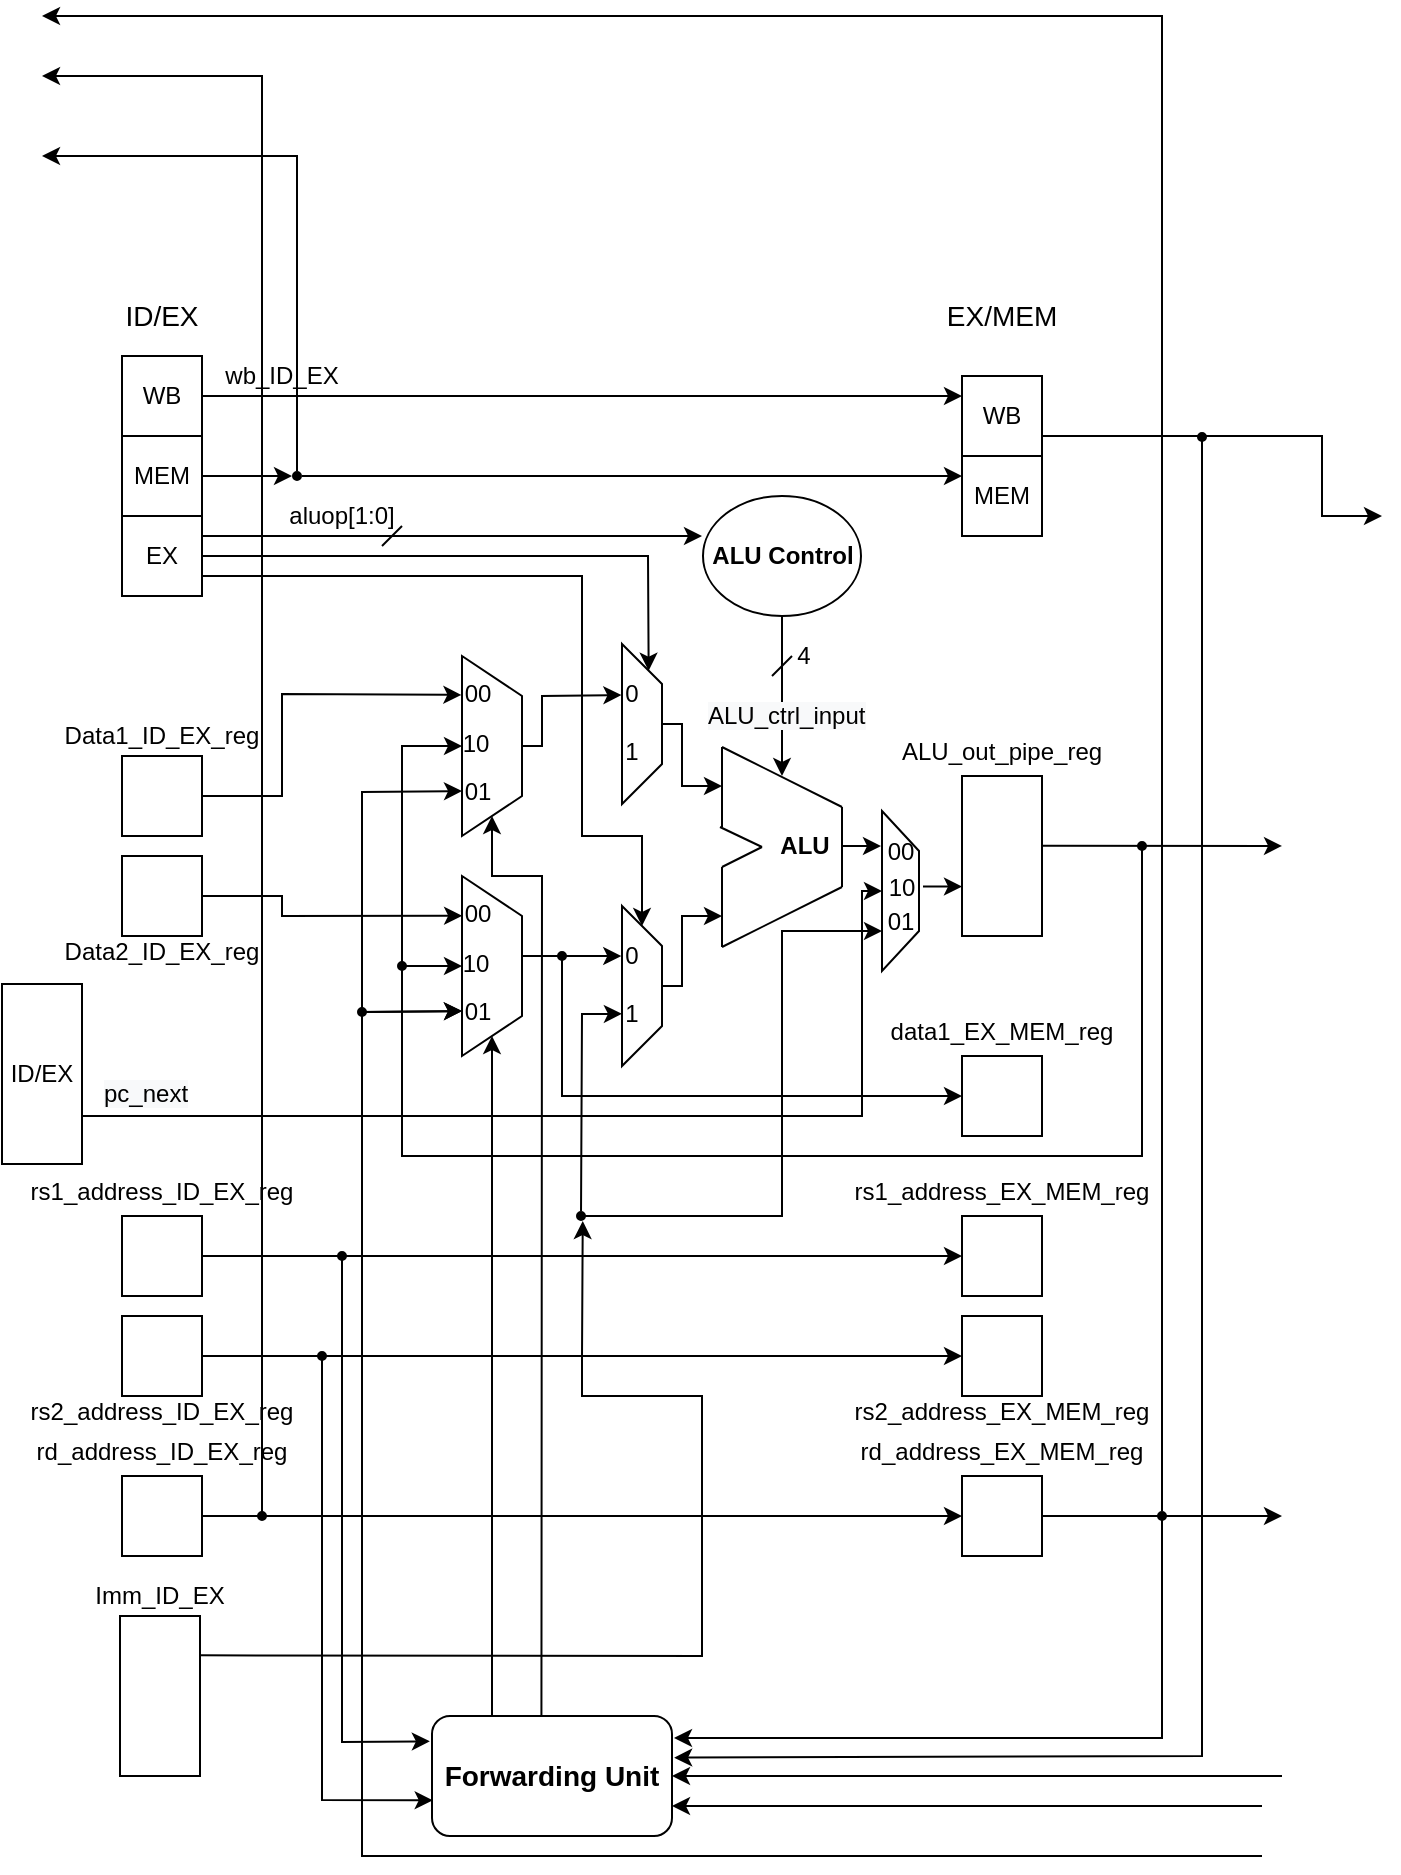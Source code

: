 <mxfile version="14.3.1" type="device"><diagram id="hle97oaCMLHNh0WZ-bmJ" name="Page-1"><mxGraphModel dx="868" dy="450" grid="1" gridSize="10" guides="1" tooltips="1" connect="1" arrows="1" fold="1" page="1" pageScale="1" pageWidth="827" pageHeight="1169" math="0" shadow="0"><root><mxCell id="0"/><mxCell id="1" parent="0"/><mxCell id="W2EI8qkV9uwipQr82Omg-27" value="" style="rounded=0;whiteSpace=wrap;html=1;" vertex="1" parent="1"><mxGeometry x="759" y="880" width="40" height="80" as="geometry"/></mxCell><mxCell id="W2EI8qkV9uwipQr82Omg-28" value="Imm_ID_EX&lt;br&gt;" style="text;html=1;strokeColor=none;fillColor=none;align=center;verticalAlign=middle;whiteSpace=wrap;rounded=0;" vertex="1" parent="1"><mxGeometry x="749" y="860" width="60" height="20" as="geometry"/></mxCell><mxCell id="W2EI8qkV9uwipQr82Omg-42" value="" style="rounded=0;whiteSpace=wrap;html=1;" vertex="1" parent="1"><mxGeometry x="760" y="450" width="40" height="40" as="geometry"/></mxCell><mxCell id="W2EI8qkV9uwipQr82Omg-43" value="" style="rounded=0;whiteSpace=wrap;html=1;" vertex="1" parent="1"><mxGeometry x="760" y="500" width="40" height="40" as="geometry"/></mxCell><mxCell id="W2EI8qkV9uwipQr82Omg-44" value="Data1_ID_EX_reg" style="text;html=1;strokeColor=none;fillColor=none;align=center;verticalAlign=middle;whiteSpace=wrap;rounded=0;" vertex="1" parent="1"><mxGeometry x="760" y="430" width="40" height="20" as="geometry"/></mxCell><mxCell id="W2EI8qkV9uwipQr82Omg-45" value="Data2_ID_EX_reg&lt;br&gt;" style="text;html=1;strokeColor=none;fillColor=none;align=center;verticalAlign=middle;whiteSpace=wrap;rounded=0;" vertex="1" parent="1"><mxGeometry x="760" y="537.5" width="40" height="20" as="geometry"/></mxCell><mxCell id="W2EI8qkV9uwipQr82Omg-52" style="edgeStyle=orthogonalEdgeStyle;rounded=0;orthogonalLoop=1;jettySize=auto;html=1;" edge="1" parent="1" source="W2EI8qkV9uwipQr82Omg-53"><mxGeometry relative="1" as="geometry"><mxPoint x="1090" y="460" as="targetPoint"/></mxGeometry></mxCell><mxCell id="W2EI8qkV9uwipQr82Omg-53" value="&lt;b&gt;ALU Control&lt;/b&gt;" style="ellipse;whiteSpace=wrap;html=1;" vertex="1" parent="1"><mxGeometry x="1050.5" y="320" width="79" height="60" as="geometry"/></mxCell><mxCell id="W2EI8qkV9uwipQr82Omg-54" value="" style="rounded=0;whiteSpace=wrap;html=1;" vertex="1" parent="1"><mxGeometry x="1180" y="460" width="40" height="80" as="geometry"/></mxCell><mxCell id="W2EI8qkV9uwipQr82Omg-55" value="ALU_out_pipe_reg&lt;br&gt;" style="text;html=1;strokeColor=none;fillColor=none;align=center;verticalAlign=middle;whiteSpace=wrap;rounded=0;" vertex="1" parent="1"><mxGeometry x="1180" y="437.5" width="40" height="20" as="geometry"/></mxCell><mxCell id="W2EI8qkV9uwipQr82Omg-57" value="&lt;font style=&quot;font-size: 14px&quot;&gt;ID/EX&lt;/font&gt;" style="text;html=1;strokeColor=none;fillColor=none;align=center;verticalAlign=middle;whiteSpace=wrap;rounded=0;dashed=1;" vertex="1" parent="1"><mxGeometry x="760" y="220" width="40" height="20" as="geometry"/></mxCell><mxCell id="W2EI8qkV9uwipQr82Omg-58" value="&lt;font style=&quot;font-size: 14px&quot;&gt;EX/MEM&lt;/font&gt;" style="text;html=1;strokeColor=none;fillColor=none;align=center;verticalAlign=middle;whiteSpace=wrap;rounded=0;dashed=1;" vertex="1" parent="1"><mxGeometry x="1180" y="220" width="40" height="20" as="geometry"/></mxCell><mxCell id="W2EI8qkV9uwipQr82Omg-59" value="" style="endArrow=classic;html=1;exitX=0.965;exitY=0.457;exitDx=0;exitDy=0;exitPerimeter=0;entryX=0;entryY=0.281;entryDx=0;entryDy=0;entryPerimeter=0;" edge="1" parent="1"><mxGeometry width="50" height="50" relative="1" as="geometry"><mxPoint x="1219.53" y="494.92" as="sourcePoint"/><mxPoint x="1340" y="494.96" as="targetPoint"/></mxGeometry></mxCell><mxCell id="W2EI8qkV9uwipQr82Omg-66" value="" style="endArrow=classic;html=1;entryX=0.313;entryY=1.018;entryDx=0;entryDy=0;entryPerimeter=0;" edge="1" parent="1" target="W2EI8qkV9uwipQr82Omg-104"><mxGeometry width="50" height="50" relative="1" as="geometry"><mxPoint x="960" y="550" as="sourcePoint"/><mxPoint x="990" y="550" as="targetPoint"/></mxGeometry></mxCell><mxCell id="W2EI8qkV9uwipQr82Omg-67" value="" style="group" vertex="1" connectable="0" parent="1"><mxGeometry x="1059" y="445.5" width="62" height="100" as="geometry"/></mxCell><mxCell id="W2EI8qkV9uwipQr82Omg-68" value="" style="group" vertex="1" connectable="0" parent="W2EI8qkV9uwipQr82Omg-67"><mxGeometry width="61" height="100" as="geometry"/></mxCell><mxCell id="W2EI8qkV9uwipQr82Omg-69" value="" style="endArrow=none;html=1;" edge="1" parent="W2EI8qkV9uwipQr82Omg-68"><mxGeometry width="50" height="50" relative="1" as="geometry"><mxPoint x="1" y="100" as="sourcePoint"/><mxPoint x="61" y="70" as="targetPoint"/></mxGeometry></mxCell><mxCell id="W2EI8qkV9uwipQr82Omg-70" value="" style="endArrow=none;html=1;" edge="1" parent="W2EI8qkV9uwipQr82Omg-68"><mxGeometry width="50" height="50" relative="1" as="geometry"><mxPoint x="61" y="70" as="sourcePoint"/><mxPoint x="61" y="30" as="targetPoint"/></mxGeometry></mxCell><mxCell id="W2EI8qkV9uwipQr82Omg-71" value="" style="endArrow=none;html=1;" edge="1" parent="W2EI8qkV9uwipQr82Omg-68"><mxGeometry width="50" height="50" relative="1" as="geometry"><mxPoint x="1" as="sourcePoint"/><mxPoint x="61" y="30" as="targetPoint"/></mxGeometry></mxCell><mxCell id="W2EI8qkV9uwipQr82Omg-72" value="" style="endArrow=none;html=1;" edge="1" parent="W2EI8qkV9uwipQr82Omg-68"><mxGeometry width="50" height="50" relative="1" as="geometry"><mxPoint y="40" as="sourcePoint"/><mxPoint x="21" y="50" as="targetPoint"/></mxGeometry></mxCell><mxCell id="W2EI8qkV9uwipQr82Omg-73" value="" style="endArrow=none;html=1;" edge="1" parent="W2EI8qkV9uwipQr82Omg-68"><mxGeometry width="50" height="50" relative="1" as="geometry"><mxPoint x="1" y="60" as="sourcePoint"/><mxPoint x="21" y="50" as="targetPoint"/></mxGeometry></mxCell><mxCell id="W2EI8qkV9uwipQr82Omg-74" value="" style="endArrow=none;html=1;" edge="1" parent="W2EI8qkV9uwipQr82Omg-68"><mxGeometry width="50" height="50" relative="1" as="geometry"><mxPoint x="1" y="40" as="sourcePoint"/><mxPoint x="1" as="targetPoint"/></mxGeometry></mxCell><mxCell id="W2EI8qkV9uwipQr82Omg-75" value="" style="endArrow=none;html=1;" edge="1" parent="W2EI8qkV9uwipQr82Omg-68"><mxGeometry width="50" height="50" relative="1" as="geometry"><mxPoint x="1" y="100" as="sourcePoint"/><mxPoint x="1" y="60" as="targetPoint"/></mxGeometry></mxCell><mxCell id="W2EI8qkV9uwipQr82Omg-76" value="&lt;b&gt;ALU&lt;/b&gt;" style="text;html=1;align=center;verticalAlign=middle;resizable=0;points=[];autosize=1;" vertex="1" parent="W2EI8qkV9uwipQr82Omg-67"><mxGeometry x="22" y="39" width="40" height="20" as="geometry"/></mxCell><mxCell id="W2EI8qkV9uwipQr82Omg-189" value="" style="endArrow=classic;html=1;" edge="1" parent="W2EI8qkV9uwipQr82Omg-67"><mxGeometry width="50" height="50" relative="1" as="geometry"><mxPoint x="61" y="49.5" as="sourcePoint"/><mxPoint x="80.5" y="49.5" as="targetPoint"/></mxGeometry></mxCell><mxCell id="W2EI8qkV9uwipQr82Omg-77" value="WB" style="rounded=0;whiteSpace=wrap;html=1;" vertex="1" parent="1"><mxGeometry x="760" y="250" width="40" height="40" as="geometry"/></mxCell><mxCell id="W2EI8qkV9uwipQr82Omg-78" value="WB" style="rounded=0;whiteSpace=wrap;html=1;" vertex="1" parent="1"><mxGeometry x="1180" y="260" width="40" height="40" as="geometry"/></mxCell><mxCell id="W2EI8qkV9uwipQr82Omg-79" value="MEM" style="rounded=0;whiteSpace=wrap;html=1;" vertex="1" parent="1"><mxGeometry x="1180" y="300" width="40" height="40" as="geometry"/></mxCell><mxCell id="W2EI8qkV9uwipQr82Omg-206" style="edgeStyle=orthogonalEdgeStyle;rounded=0;orthogonalLoop=1;jettySize=auto;html=1;exitX=1;exitY=0.5;exitDx=0;exitDy=0;" edge="1" parent="1" source="W2EI8qkV9uwipQr82Omg-208" target="W2EI8qkV9uwipQr82Omg-79"><mxGeometry relative="1" as="geometry"><Array as="points"><mxPoint x="1040" y="310"/><mxPoint x="1040" y="310"/></Array></mxGeometry></mxCell><mxCell id="W2EI8qkV9uwipQr82Omg-80" value="MEM" style="rounded=0;whiteSpace=wrap;html=1;" vertex="1" parent="1"><mxGeometry x="760" y="290" width="40" height="40" as="geometry"/></mxCell><mxCell id="W2EI8qkV9uwipQr82Omg-81" value="EX" style="rounded=0;whiteSpace=wrap;html=1;" vertex="1" parent="1"><mxGeometry x="760" y="330" width="40" height="40" as="geometry"/></mxCell><mxCell id="W2EI8qkV9uwipQr82Omg-82" value="wb_ID_EX" style="text;html=1;strokeColor=none;fillColor=none;align=center;verticalAlign=middle;whiteSpace=wrap;rounded=0;" vertex="1" parent="1"><mxGeometry x="820" y="250" width="40" height="20" as="geometry"/></mxCell><mxCell id="W2EI8qkV9uwipQr82Omg-83" value="" style="endArrow=classic;html=1;exitX=1;exitY=0.5;exitDx=0;exitDy=0;entryX=0;entryY=0.25;entryDx=0;entryDy=0;" edge="1" parent="1" source="W2EI8qkV9uwipQr82Omg-77" target="W2EI8qkV9uwipQr82Omg-78"><mxGeometry width="50" height="50" relative="1" as="geometry"><mxPoint x="950" y="340" as="sourcePoint"/><mxPoint x="1000" y="270.0" as="targetPoint"/><Array as="points"><mxPoint x="940" y="270"/></Array></mxGeometry></mxCell><mxCell id="W2EI8qkV9uwipQr82Omg-86" value="" style="rounded=0;whiteSpace=wrap;html=1;" vertex="1" parent="1"><mxGeometry x="760" y="500" width="40" height="40" as="geometry"/></mxCell><mxCell id="W2EI8qkV9uwipQr82Omg-87" value="" style="rounded=0;whiteSpace=wrap;html=1;" vertex="1" parent="1"><mxGeometry x="760" y="680" width="40" height="40" as="geometry"/></mxCell><mxCell id="W2EI8qkV9uwipQr82Omg-88" value="" style="rounded=0;whiteSpace=wrap;html=1;" vertex="1" parent="1"><mxGeometry x="760" y="730" width="40" height="40" as="geometry"/></mxCell><mxCell id="W2EI8qkV9uwipQr82Omg-89" value="" style="endArrow=classic;html=1;exitX=1;exitY=0.5;exitDx=0;exitDy=0;" edge="1" parent="1" source="W2EI8qkV9uwipQr82Omg-87"><mxGeometry width="50" height="50" relative="1" as="geometry"><mxPoint x="970" y="750" as="sourcePoint"/><mxPoint x="1180" y="700" as="targetPoint"/></mxGeometry></mxCell><mxCell id="W2EI8qkV9uwipQr82Omg-90" value="" style="endArrow=classic;html=1;exitX=1;exitY=0.5;exitDx=0;exitDy=0;" edge="1" parent="1" source="W2EI8qkV9uwipQr82Omg-88"><mxGeometry width="50" height="50" relative="1" as="geometry"><mxPoint x="890" y="790" as="sourcePoint"/><mxPoint x="1180" y="750" as="targetPoint"/></mxGeometry></mxCell><mxCell id="W2EI8qkV9uwipQr82Omg-91" value="rs1_address_ID_EX_reg" style="text;html=1;strokeColor=none;fillColor=none;align=center;verticalAlign=middle;whiteSpace=wrap;rounded=0;" vertex="1" parent="1"><mxGeometry x="760" y="657.5" width="40" height="20" as="geometry"/></mxCell><mxCell id="W2EI8qkV9uwipQr82Omg-92" value="rs2_address_ID_EX_reg" style="text;html=1;strokeColor=none;fillColor=none;align=center;verticalAlign=middle;whiteSpace=wrap;rounded=0;" vertex="1" parent="1"><mxGeometry x="760" y="767.5" width="40" height="20" as="geometry"/></mxCell><mxCell id="W2EI8qkV9uwipQr82Omg-93" value="" style="endArrow=classic;html=1;exitX=1;exitY=0.5;exitDx=0;exitDy=0;" edge="1" parent="1"><mxGeometry width="50" height="50" relative="1" as="geometry"><mxPoint x="800.0" y="340.0" as="sourcePoint"/><mxPoint x="1050" y="340.0" as="targetPoint"/><Array as="points"><mxPoint x="940" y="340"/></Array></mxGeometry></mxCell><mxCell id="W2EI8qkV9uwipQr82Omg-94" value="aluop[1:0]" style="text;html=1;strokeColor=none;fillColor=none;align=center;verticalAlign=middle;whiteSpace=wrap;rounded=0;" vertex="1" parent="1"><mxGeometry x="850" y="320" width="40" height="20" as="geometry"/></mxCell><mxCell id="W2EI8qkV9uwipQr82Omg-95" value="" style="endArrow=none;html=1;exitX=1;exitY=1;exitDx=0;exitDy=0;" edge="1" parent="1"><mxGeometry width="50" height="50" relative="1" as="geometry"><mxPoint x="890" y="345.0" as="sourcePoint"/><mxPoint x="900" y="335.0" as="targetPoint"/></mxGeometry></mxCell><mxCell id="W2EI8qkV9uwipQr82Omg-101" value="" style="endArrow=classic;html=1;rounded=0;" edge="1" parent="1"><mxGeometry width="50" height="50" relative="1" as="geometry"><mxPoint x="980" y="550" as="sourcePoint"/><mxPoint x="1180" y="620" as="targetPoint"/><Array as="points"><mxPoint x="980" y="620"/></Array></mxGeometry></mxCell><mxCell id="W2EI8qkV9uwipQr82Omg-102" value="" style="verticalLabelPosition=bottom;shadow=0;dashed=0;align=center;html=1;verticalAlign=top;shape=mxgraph.electrical.logic_gates.inverting_contact;fillColor=#000000;" vertex="1" parent="1"><mxGeometry x="977.5" y="547.5" width="5" height="5" as="geometry"/></mxCell><mxCell id="W2EI8qkV9uwipQr82Omg-104" value="" style="shape=trapezoid;perimeter=trapezoidPerimeter;whiteSpace=wrap;html=1;fixedSize=1;fillColor=#FFFFFF;direction=south;" vertex="1" parent="1"><mxGeometry x="1010" y="525" width="20" height="80" as="geometry"/></mxCell><mxCell id="W2EI8qkV9uwipQr82Omg-105" value="" style="endArrow=classic;html=1;exitX=0.5;exitY=0;exitDx=0;exitDy=0;rounded=0;" edge="1" parent="1" source="W2EI8qkV9uwipQr82Omg-104"><mxGeometry width="50" height="50" relative="1" as="geometry"><mxPoint x="1000" y="615" as="sourcePoint"/><mxPoint x="1060" y="530" as="targetPoint"/><Array as="points"><mxPoint x="1040" y="565"/><mxPoint x="1040" y="530"/></Array></mxGeometry></mxCell><mxCell id="W2EI8qkV9uwipQr82Omg-106" value="0" style="text;html=1;strokeColor=none;fillColor=none;align=center;verticalAlign=middle;whiteSpace=wrap;rounded=0;" vertex="1" parent="1"><mxGeometry x="995" y="540" width="40" height="20" as="geometry"/></mxCell><mxCell id="W2EI8qkV9uwipQr82Omg-107" value="1" style="text;html=1;strokeColor=none;fillColor=none;align=center;verticalAlign=middle;whiteSpace=wrap;rounded=0;" vertex="1" parent="1"><mxGeometry x="995" y="569" width="40" height="20" as="geometry"/></mxCell><mxCell id="W2EI8qkV9uwipQr82Omg-108" value="" style="endArrow=none;html=1;" edge="1" parent="1"><mxGeometry width="50" height="50" relative="1" as="geometry"><mxPoint x="1085" y="410" as="sourcePoint"/><mxPoint x="1095" y="400" as="targetPoint"/></mxGeometry></mxCell><mxCell id="W2EI8qkV9uwipQr82Omg-109" value="4" style="text;html=1;strokeColor=none;fillColor=none;align=center;verticalAlign=middle;whiteSpace=wrap;rounded=0;" vertex="1" parent="1"><mxGeometry x="1081" y="390" width="40" height="20" as="geometry"/></mxCell><mxCell id="W2EI8qkV9uwipQr82Omg-110" value="" style="shape=trapezoid;perimeter=trapezoidPerimeter;whiteSpace=wrap;html=1;fixedSize=1;fillColor=#FFFFFF;direction=south;" vertex="1" parent="1"><mxGeometry x="1010" y="394" width="20" height="80" as="geometry"/></mxCell><mxCell id="W2EI8qkV9uwipQr82Omg-111" value="" style="endArrow=classic;html=1;exitX=0.5;exitY=0;exitDx=0;exitDy=0;rounded=0;" edge="1" parent="1" source="W2EI8qkV9uwipQr82Omg-110"><mxGeometry width="50" height="50" relative="1" as="geometry"><mxPoint x="1000" y="515" as="sourcePoint"/><mxPoint x="1060" y="465" as="targetPoint"/><Array as="points"><mxPoint x="1040" y="434"/><mxPoint x="1040" y="465"/></Array></mxGeometry></mxCell><mxCell id="W2EI8qkV9uwipQr82Omg-112" value="0" style="text;html=1;strokeColor=none;fillColor=none;align=center;verticalAlign=middle;whiteSpace=wrap;rounded=0;" vertex="1" parent="1"><mxGeometry x="995" y="409" width="40" height="20" as="geometry"/></mxCell><mxCell id="W2EI8qkV9uwipQr82Omg-113" value="1" style="text;html=1;strokeColor=none;fillColor=none;align=center;verticalAlign=middle;whiteSpace=wrap;rounded=0;" vertex="1" parent="1"><mxGeometry x="995" y="438" width="40" height="20" as="geometry"/></mxCell><mxCell id="W2EI8qkV9uwipQr82Omg-114" value="" style="endArrow=classic;html=1;entryX=1;entryY=0.5;entryDx=0;entryDy=0;exitX=0.25;exitY=0;exitDx=0;exitDy=0;" edge="1" parent="1" source="W2EI8qkV9uwipQr82Omg-115" target="W2EI8qkV9uwipQr82Omg-117"><mxGeometry width="50" height="50" relative="1" as="geometry"><mxPoint x="945" y="850" as="sourcePoint"/><mxPoint x="944.66" y="593.97" as="targetPoint"/></mxGeometry></mxCell><mxCell id="W2EI8qkV9uwipQr82Omg-115" value="&lt;b&gt;&lt;font style=&quot;font-size: 14px&quot;&gt;Forwarding Unit&lt;/font&gt;&lt;/b&gt;" style="rounded=1;whiteSpace=wrap;html=1;" vertex="1" parent="1"><mxGeometry x="915" y="930" width="120" height="60" as="geometry"/></mxCell><mxCell id="W2EI8qkV9uwipQr82Omg-116" value="" style="endArrow=classic;html=1;entryX=1;entryY=0.5;entryDx=0;entryDy=0;rounded=0;exitX=0.456;exitY=-0.003;exitDx=0;exitDy=0;exitPerimeter=0;" edge="1" parent="1" source="W2EI8qkV9uwipQr82Omg-115" target="W2EI8qkV9uwipQr82Omg-123"><mxGeometry width="50" height="50" relative="1" as="geometry"><mxPoint x="970" y="780" as="sourcePoint"/><mxPoint x="1070" y="750" as="targetPoint"/><Array as="points"><mxPoint x="970" y="510"/><mxPoint x="945" y="510"/></Array></mxGeometry></mxCell><mxCell id="W2EI8qkV9uwipQr82Omg-117" value="" style="shape=trapezoid;perimeter=trapezoidPerimeter;whiteSpace=wrap;html=1;fixedSize=1;fillColor=#FFFFFF;direction=south;" vertex="1" parent="1"><mxGeometry x="930" y="510" width="30" height="90" as="geometry"/></mxCell><mxCell id="W2EI8qkV9uwipQr82Omg-118" value="00" style="text;html=1;strokeColor=none;fillColor=none;align=center;verticalAlign=middle;whiteSpace=wrap;rounded=0;" vertex="1" parent="1"><mxGeometry x="918" y="519" width="40" height="20" as="geometry"/></mxCell><mxCell id="W2EI8qkV9uwipQr82Omg-119" value="01" style="text;html=1;strokeColor=none;fillColor=none;align=center;verticalAlign=middle;whiteSpace=wrap;rounded=0;" vertex="1" parent="1"><mxGeometry x="918" y="568" width="40" height="20" as="geometry"/></mxCell><mxCell id="W2EI8qkV9uwipQr82Omg-120" value="10&lt;br&gt;" style="text;html=1;strokeColor=none;fillColor=none;align=center;verticalAlign=middle;whiteSpace=wrap;rounded=0;" vertex="1" parent="1"><mxGeometry x="917" y="544" width="40" height="20" as="geometry"/></mxCell><mxCell id="W2EI8qkV9uwipQr82Omg-121" value="" style="endArrow=classic;html=1;exitX=1;exitY=0.5;exitDx=0;exitDy=0;entryX=0.216;entryY=1.01;entryDx=0;entryDy=0;entryPerimeter=0;rounded=0;" edge="1" parent="1" source="W2EI8qkV9uwipQr82Omg-42" target="W2EI8qkV9uwipQr82Omg-123"><mxGeometry width="50" height="50" relative="1" as="geometry"><mxPoint x="860" y="480" as="sourcePoint"/><mxPoint x="910" y="460" as="targetPoint"/><Array as="points"><mxPoint x="840" y="470"/><mxPoint x="840" y="419"/></Array></mxGeometry></mxCell><mxCell id="W2EI8qkV9uwipQr82Omg-122" value="" style="group" vertex="1" connectable="0" parent="1"><mxGeometry x="917" y="400" width="43" height="90" as="geometry"/></mxCell><mxCell id="W2EI8qkV9uwipQr82Omg-123" value="" style="shape=trapezoid;perimeter=trapezoidPerimeter;whiteSpace=wrap;html=1;fixedSize=1;fillColor=#FFFFFF;direction=south;" vertex="1" parent="W2EI8qkV9uwipQr82Omg-122"><mxGeometry x="13" width="30" height="90" as="geometry"/></mxCell><mxCell id="W2EI8qkV9uwipQr82Omg-124" value="00" style="text;html=1;strokeColor=none;fillColor=none;align=center;verticalAlign=middle;whiteSpace=wrap;rounded=0;" vertex="1" parent="W2EI8qkV9uwipQr82Omg-122"><mxGeometry x="1" y="9" width="40" height="20" as="geometry"/></mxCell><mxCell id="W2EI8qkV9uwipQr82Omg-125" value="01" style="text;html=1;strokeColor=none;fillColor=none;align=center;verticalAlign=middle;whiteSpace=wrap;rounded=0;" vertex="1" parent="W2EI8qkV9uwipQr82Omg-122"><mxGeometry x="1" y="58" width="40" height="20" as="geometry"/></mxCell><mxCell id="W2EI8qkV9uwipQr82Omg-126" value="10&lt;br&gt;" style="text;html=1;strokeColor=none;fillColor=none;align=center;verticalAlign=middle;whiteSpace=wrap;rounded=0;" vertex="1" parent="W2EI8qkV9uwipQr82Omg-122"><mxGeometry y="34" width="40" height="20" as="geometry"/></mxCell><mxCell id="W2EI8qkV9uwipQr82Omg-127" value="" style="endArrow=classic;html=1;exitX=0.5;exitY=0;exitDx=0;exitDy=0;entryX=0.319;entryY=1.015;entryDx=0;entryDy=0;entryPerimeter=0;rounded=0;" edge="1" parent="1" source="W2EI8qkV9uwipQr82Omg-123" target="W2EI8qkV9uwipQr82Omg-110"><mxGeometry width="50" height="50" relative="1" as="geometry"><mxPoint x="980" y="460" as="sourcePoint"/><mxPoint x="1030" y="410" as="targetPoint"/><Array as="points"><mxPoint x="970" y="445"/><mxPoint x="970" y="420"/></Array></mxGeometry></mxCell><mxCell id="W2EI8qkV9uwipQr82Omg-128" value="" style="endArrow=classic;html=1;entryX=0.221;entryY=0.998;entryDx=0;entryDy=0;entryPerimeter=0;exitX=1;exitY=0.5;exitDx=0;exitDy=0;rounded=0;" edge="1" parent="1" source="W2EI8qkV9uwipQr82Omg-86" target="W2EI8qkV9uwipQr82Omg-117"><mxGeometry width="50" height="50" relative="1" as="geometry"><mxPoint x="830" y="600" as="sourcePoint"/><mxPoint x="880" y="550" as="targetPoint"/><Array as="points"><mxPoint x="820" y="520"/><mxPoint x="840" y="520"/><mxPoint x="840" y="530"/></Array></mxGeometry></mxCell><mxCell id="W2EI8qkV9uwipQr82Omg-129" value="" style="endArrow=classic;html=1;entryX=0.5;entryY=1;entryDx=0;entryDy=0;rounded=0;" edge="1" parent="1" target="W2EI8qkV9uwipQr82Omg-123"><mxGeometry width="50" height="50" relative="1" as="geometry"><mxPoint x="1270" y="495" as="sourcePoint"/><mxPoint x="900" y="440" as="targetPoint"/><Array as="points"><mxPoint x="1270" y="650"/><mxPoint x="900" y="650"/><mxPoint x="900" y="445"/></Array></mxGeometry></mxCell><mxCell id="W2EI8qkV9uwipQr82Omg-130" value="" style="endArrow=classic;html=1;entryX=0.5;entryY=1;entryDx=0;entryDy=0;" edge="1" parent="1" target="W2EI8qkV9uwipQr82Omg-117"><mxGeometry width="50" height="50" relative="1" as="geometry"><mxPoint x="900" y="555" as="sourcePoint"/><mxPoint x="910" y="550" as="targetPoint"/></mxGeometry></mxCell><mxCell id="W2EI8qkV9uwipQr82Omg-131" value="" style="endArrow=classic;html=1;exitX=1;exitY=0.5;exitDx=0;exitDy=0;entryX=0;entryY=0.25;entryDx=0;entryDy=0;rounded=0;" edge="1" parent="1" source="W2EI8qkV9uwipQr82Omg-81" target="W2EI8qkV9uwipQr82Omg-110"><mxGeometry width="50" height="50" relative="1" as="geometry"><mxPoint x="920" y="390" as="sourcePoint"/><mxPoint x="1020" y="350" as="targetPoint"/><Array as="points"><mxPoint x="1023" y="350"/></Array></mxGeometry></mxCell><mxCell id="W2EI8qkV9uwipQr82Omg-132" value="" style="endArrow=classic;html=1;exitX=1;exitY=0.75;exitDx=0;exitDy=0;entryX=0;entryY=0.5;entryDx=0;entryDy=0;rounded=0;" edge="1" parent="1" source="W2EI8qkV9uwipQr82Omg-81" target="W2EI8qkV9uwipQr82Omg-104"><mxGeometry width="50" height="50" relative="1" as="geometry"><mxPoint x="770" y="430" as="sourcePoint"/><mxPoint x="1020" y="510" as="targetPoint"/><Array as="points"><mxPoint x="990" y="360"/><mxPoint x="990" y="490"/><mxPoint x="1020" y="490"/></Array></mxGeometry></mxCell><mxCell id="W2EI8qkV9uwipQr82Omg-133" value="" style="verticalLabelPosition=bottom;shadow=0;dashed=0;align=center;html=1;verticalAlign=top;shape=mxgraph.electrical.logic_gates.inverting_contact;fillColor=#000000;" vertex="1" parent="1"><mxGeometry x="897.5" y="552.5" width="5" height="5" as="geometry"/></mxCell><mxCell id="W2EI8qkV9uwipQr82Omg-134" value="" style="endArrow=classic;html=1;entryX=0.75;entryY=1;entryDx=0;entryDy=0;" edge="1" parent="1" target="W2EI8qkV9uwipQr82Omg-117"><mxGeometry width="50" height="50" relative="1" as="geometry"><mxPoint x="880" y="578" as="sourcePoint"/><mxPoint x="880" y="610" as="targetPoint"/></mxGeometry></mxCell><mxCell id="W2EI8qkV9uwipQr82Omg-135" value="" style="verticalLabelPosition=bottom;shadow=0;dashed=0;align=center;html=1;verticalAlign=top;shape=mxgraph.electrical.logic_gates.inverting_contact;fillColor=#000000;" vertex="1" parent="1"><mxGeometry x="877.5" y="575.5" width="5" height="5" as="geometry"/></mxCell><mxCell id="W2EI8qkV9uwipQr82Omg-136" value="" style="endArrow=classic;html=1;rounded=0;entryX=0.674;entryY=1.003;entryDx=0;entryDy=0;entryPerimeter=0;" edge="1" parent="1" target="W2EI8qkV9uwipQr82Omg-104" source="W2EI8qkV9uwipQr82Omg-199"><mxGeometry width="50" height="50" relative="1" as="geometry"><mxPoint x="799" y="899.66" as="sourcePoint"/><mxPoint x="1079" y="899.66" as="targetPoint"/><Array as="points"><mxPoint x="990" y="579"/></Array></mxGeometry></mxCell><mxCell id="W2EI8qkV9uwipQr82Omg-137" value="" style="endArrow=classic;html=1;entryX=-0.009;entryY=0.211;entryDx=0;entryDy=0;entryPerimeter=0;rounded=0;" edge="1" parent="1" target="W2EI8qkV9uwipQr82Omg-115"><mxGeometry width="50" height="50" relative="1" as="geometry"><mxPoint x="870" y="700" as="sourcePoint"/><mxPoint x="870" y="800" as="targetPoint"/><Array as="points"><mxPoint x="870" y="800"/><mxPoint x="870" y="943"/></Array></mxGeometry></mxCell><mxCell id="W2EI8qkV9uwipQr82Omg-138" value="" style="endArrow=classic;html=1;entryX=0.003;entryY=0.703;entryDx=0;entryDy=0;entryPerimeter=0;rounded=0;" edge="1" parent="1" target="W2EI8qkV9uwipQr82Omg-115"><mxGeometry width="50" height="50" relative="1" as="geometry"><mxPoint x="860" y="750" as="sourcePoint"/><mxPoint x="870" y="820" as="targetPoint"/><Array as="points"><mxPoint x="860" y="830"/><mxPoint x="860" y="972"/></Array></mxGeometry></mxCell><mxCell id="W2EI8qkV9uwipQr82Omg-139" value="" style="rounded=0;whiteSpace=wrap;html=1;" vertex="1" parent="1"><mxGeometry x="1180" y="680" width="40" height="40" as="geometry"/></mxCell><mxCell id="W2EI8qkV9uwipQr82Omg-140" value="" style="rounded=0;whiteSpace=wrap;html=1;" vertex="1" parent="1"><mxGeometry x="1180" y="730" width="40" height="40" as="geometry"/></mxCell><mxCell id="W2EI8qkV9uwipQr82Omg-141" value="rs1_address_EX_MEM_reg" style="text;html=1;strokeColor=none;fillColor=none;align=center;verticalAlign=middle;whiteSpace=wrap;rounded=0;" vertex="1" parent="1"><mxGeometry x="1180" y="657.5" width="40" height="20" as="geometry"/></mxCell><mxCell id="W2EI8qkV9uwipQr82Omg-142" value="rs2_address_EX_MEM_reg" style="text;html=1;strokeColor=none;fillColor=none;align=center;verticalAlign=middle;whiteSpace=wrap;rounded=0;" vertex="1" parent="1"><mxGeometry x="1180" y="767.5" width="40" height="20" as="geometry"/></mxCell><mxCell id="W2EI8qkV9uwipQr82Omg-143" value="" style="rounded=0;whiteSpace=wrap;html=1;" vertex="1" parent="1"><mxGeometry x="760" y="810" width="40" height="40" as="geometry"/></mxCell><mxCell id="W2EI8qkV9uwipQr82Omg-146" value="rd_address_ID_EX_reg" style="text;html=1;strokeColor=none;fillColor=none;align=center;verticalAlign=middle;whiteSpace=wrap;rounded=0;" vertex="1" parent="1"><mxGeometry x="760" y="787.5" width="40" height="20" as="geometry"/></mxCell><mxCell id="W2EI8qkV9uwipQr82Omg-147" value="" style="endArrow=classic;html=1;exitX=1;exitY=0.5;exitDx=0;exitDy=0;" edge="1" parent="1" source="W2EI8qkV9uwipQr82Omg-143"><mxGeometry width="50" height="50" relative="1" as="geometry"><mxPoint x="1180" y="900" as="sourcePoint"/><mxPoint x="1180" y="830" as="targetPoint"/></mxGeometry></mxCell><mxCell id="W2EI8qkV9uwipQr82Omg-148" value="" style="rounded=0;whiteSpace=wrap;html=1;" vertex="1" parent="1"><mxGeometry x="1180" y="810" width="40" height="40" as="geometry"/></mxCell><mxCell id="W2EI8qkV9uwipQr82Omg-149" value="rd_address_EX_MEM_reg" style="text;html=1;strokeColor=none;fillColor=none;align=center;verticalAlign=middle;whiteSpace=wrap;rounded=0;" vertex="1" parent="1"><mxGeometry x="1180" y="787.5" width="40" height="20" as="geometry"/></mxCell><mxCell id="W2EI8qkV9uwipQr82Omg-150" value="" style="endArrow=classic;html=1;rounded=0;" edge="1" parent="1"><mxGeometry width="50" height="50" relative="1" as="geometry"><mxPoint x="1280" y="830" as="sourcePoint"/><mxPoint x="1036" y="941" as="targetPoint"/><Array as="points"><mxPoint x="1280" y="941"/></Array></mxGeometry></mxCell><mxCell id="W2EI8qkV9uwipQr82Omg-151" style="edgeStyle=orthogonalEdgeStyle;rounded=0;orthogonalLoop=1;jettySize=auto;html=1;" edge="1" parent="1" source="W2EI8qkV9uwipQr82Omg-152"><mxGeometry relative="1" as="geometry"><mxPoint x="720" y="80" as="targetPoint"/><Array as="points"><mxPoint x="1280" y="80"/></Array></mxGeometry></mxCell><mxCell id="W2EI8qkV9uwipQr82Omg-152" value="" style="verticalLabelPosition=bottom;shadow=0;dashed=0;align=center;html=1;verticalAlign=top;shape=mxgraph.electrical.logic_gates.inverting_contact;fillColor=#000000;" vertex="1" parent="1"><mxGeometry x="1277.5" y="827.5" width="5" height="5" as="geometry"/></mxCell><mxCell id="W2EI8qkV9uwipQr82Omg-153" value="" style="rounded=0;whiteSpace=wrap;html=1;" vertex="1" parent="1"><mxGeometry x="1180" y="600" width="40" height="40" as="geometry"/></mxCell><mxCell id="W2EI8qkV9uwipQr82Omg-154" value="data1_EX_MEM_reg&lt;br&gt;" style="text;html=1;strokeColor=none;fillColor=none;align=center;verticalAlign=middle;whiteSpace=wrap;rounded=0;" vertex="1" parent="1"><mxGeometry x="1180" y="577.5" width="40" height="20" as="geometry"/></mxCell><mxCell id="W2EI8qkV9uwipQr82Omg-155" value="" style="verticalLabelPosition=bottom;shadow=0;dashed=0;align=center;html=1;verticalAlign=top;shape=mxgraph.electrical.logic_gates.inverting_contact;fillColor=#000000;" vertex="1" parent="1"><mxGeometry x="1267.5" y="492.5" width="5" height="5" as="geometry"/></mxCell><mxCell id="W2EI8qkV9uwipQr82Omg-156" value="" style="verticalLabelPosition=bottom;shadow=0;dashed=0;align=center;html=1;verticalAlign=top;shape=mxgraph.electrical.logic_gates.inverting_contact;fillColor=#000000;" vertex="1" parent="1"><mxGeometry x="867.5" y="697.5" width="5" height="5" as="geometry"/></mxCell><mxCell id="W2EI8qkV9uwipQr82Omg-157" value="" style="verticalLabelPosition=bottom;shadow=0;dashed=0;align=center;html=1;verticalAlign=top;shape=mxgraph.electrical.logic_gates.inverting_contact;fillColor=#000000;" vertex="1" parent="1"><mxGeometry x="857.5" y="747.5" width="5" height="5" as="geometry"/></mxCell><mxCell id="W2EI8qkV9uwipQr82Omg-173" value="" style="endArrow=classic;html=1;entryX=1.009;entryY=0.347;entryDx=0;entryDy=0;entryPerimeter=0;rounded=0;" edge="1" parent="1" target="W2EI8qkV9uwipQr82Omg-115"><mxGeometry width="50" height="50" relative="1" as="geometry"><mxPoint x="1300" y="291" as="sourcePoint"/><mxPoint x="1240" y="960" as="targetPoint"/><Array as="points"><mxPoint x="1300" y="950"/></Array></mxGeometry></mxCell><mxCell id="W2EI8qkV9uwipQr82Omg-174" value="" style="verticalLabelPosition=bottom;shadow=0;dashed=0;align=center;html=1;verticalAlign=top;shape=mxgraph.electrical.logic_gates.inverting_contact;fillColor=#000000;" vertex="1" parent="1"><mxGeometry x="1297.5" y="288" width="5" height="5" as="geometry"/></mxCell><mxCell id="W2EI8qkV9uwipQr82Omg-178" value="" style="endArrow=classic;html=1;rounded=0;" edge="1" parent="1"><mxGeometry width="50" height="50" relative="1" as="geometry"><mxPoint x="830" y="830" as="sourcePoint"/><mxPoint x="720" y="110" as="targetPoint"/><Array as="points"><mxPoint x="830" y="110"/></Array></mxGeometry></mxCell><mxCell id="W2EI8qkV9uwipQr82Omg-179" value="" style="verticalLabelPosition=bottom;shadow=0;dashed=0;align=center;html=1;verticalAlign=top;shape=mxgraph.electrical.logic_gates.inverting_contact;fillColor=#000000;" vertex="1" parent="1"><mxGeometry x="827.5" y="827.5" width="5" height="5" as="geometry"/></mxCell><mxCell id="W2EI8qkV9uwipQr82Omg-181" value="" style="endArrow=classic;html=1;entryX=0.75;entryY=1;entryDx=0;entryDy=0;rounded=0;" edge="1" parent="1"><mxGeometry width="50" height="50" relative="1" as="geometry"><mxPoint x="1330" y="1000" as="sourcePoint"/><mxPoint x="930" y="467.5" as="targetPoint"/><Array as="points"><mxPoint x="1330" y="1000"/><mxPoint x="1170" y="1000"/><mxPoint x="880" y="1000"/><mxPoint x="880" y="468"/></Array></mxGeometry></mxCell><mxCell id="W2EI8qkV9uwipQr82Omg-182" value="" style="endArrow=classic;html=1;entryX=0.75;entryY=1;entryDx=0;entryDy=0;" edge="1" parent="1"><mxGeometry width="50" height="50" relative="1" as="geometry"><mxPoint x="880" y="578" as="sourcePoint"/><mxPoint x="930" y="577.5" as="targetPoint"/></mxGeometry></mxCell><mxCell id="W2EI8qkV9uwipQr82Omg-183" value="" style="shape=trapezoid;perimeter=trapezoidPerimeter;whiteSpace=wrap;html=1;fixedSize=1;fillColor=#FFFFFF;direction=south;" vertex="1" parent="1"><mxGeometry x="1140" y="477.5" width="18.5" height="80" as="geometry"/></mxCell><mxCell id="W2EI8qkV9uwipQr82Omg-184" value="00" style="text;html=1;strokeColor=none;fillColor=none;align=center;verticalAlign=middle;whiteSpace=wrap;rounded=0;" vertex="1" parent="1"><mxGeometry x="1140" y="487.5" width="19" height="20" as="geometry"/></mxCell><mxCell id="W2EI8qkV9uwipQr82Omg-185" value="01" style="text;html=1;strokeColor=none;fillColor=none;align=center;verticalAlign=middle;whiteSpace=wrap;rounded=0;" vertex="1" parent="1"><mxGeometry x="1144.5" y="517.5" width="9" height="30" as="geometry"/></mxCell><mxCell id="W2EI8qkV9uwipQr82Omg-186" value="10&lt;br&gt;" style="text;html=1;strokeColor=none;fillColor=none;align=center;verticalAlign=middle;whiteSpace=wrap;rounded=0;" vertex="1" parent="1"><mxGeometry x="1144.5" y="504.5" width="10" height="22.5" as="geometry"/></mxCell><mxCell id="W2EI8qkV9uwipQr82Omg-190" value="" style="endArrow=classic;html=1;" edge="1" parent="1"><mxGeometry width="50" height="50" relative="1" as="geometry"><mxPoint x="1160.5" y="515.25" as="sourcePoint"/><mxPoint x="1180" y="515.25" as="targetPoint"/></mxGeometry></mxCell><mxCell id="W2EI8qkV9uwipQr82Omg-196" style="edgeStyle=orthogonalEdgeStyle;rounded=0;orthogonalLoop=1;jettySize=auto;html=1;exitX=0.25;exitY=0;exitDx=0;exitDy=0;entryX=0.5;entryY=1;entryDx=0;entryDy=0;" edge="1" parent="1" source="W2EI8qkV9uwipQr82Omg-194" target="W2EI8qkV9uwipQr82Omg-183"><mxGeometry relative="1" as="geometry"><Array as="points"><mxPoint x="730" y="580"/><mxPoint x="730" y="630"/><mxPoint x="1130" y="630"/><mxPoint x="1130" y="518"/></Array></mxGeometry></mxCell><mxCell id="W2EI8qkV9uwipQr82Omg-194" value="ID/EX" style="rounded=0;whiteSpace=wrap;html=1;direction=south;" vertex="1" parent="1"><mxGeometry x="700" y="564" width="40" height="90" as="geometry"/></mxCell><mxCell id="W2EI8qkV9uwipQr82Omg-197" value="&lt;span style=&quot;color: rgb(0 , 0 , 0) ; font-family: &amp;#34;helvetica&amp;#34; ; font-size: 12px ; font-style: normal ; font-weight: 400 ; letter-spacing: normal ; text-align: center ; text-indent: 0px ; text-transform: none ; word-spacing: 0px ; background-color: rgb(248 , 249 , 250) ; display: inline ; float: none&quot;&gt;pc_next&lt;/span&gt;" style="text;whiteSpace=wrap;html=1;" vertex="1" parent="1"><mxGeometry x="749" y="605" width="50" height="30" as="geometry"/></mxCell><mxCell id="W2EI8qkV9uwipQr82Omg-204" style="edgeStyle=orthogonalEdgeStyle;rounded=0;orthogonalLoop=1;jettySize=auto;html=1;exitX=0.9;exitY=0.5;exitDx=0;exitDy=0;exitPerimeter=0;entryX=0.75;entryY=1;entryDx=0;entryDy=0;" edge="1" parent="1" source="W2EI8qkV9uwipQr82Omg-199" target="W2EI8qkV9uwipQr82Omg-183"><mxGeometry relative="1" as="geometry"><Array as="points"><mxPoint x="1090" y="680"/><mxPoint x="1090" y="538"/></Array></mxGeometry></mxCell><mxCell id="W2EI8qkV9uwipQr82Omg-199" value="" style="verticalLabelPosition=bottom;shadow=0;dashed=0;align=center;html=1;verticalAlign=top;shape=mxgraph.electrical.logic_gates.inverting_contact;fillColor=#000000;" vertex="1" parent="1"><mxGeometry x="987" y="677.5" width="5" height="5" as="geometry"/></mxCell><mxCell id="W2EI8qkV9uwipQr82Omg-201" value="" style="endArrow=classic;html=1;rounded=0;entryX=0.674;entryY=1.003;entryDx=0;entryDy=0;entryPerimeter=0;" edge="1" parent="1" target="W2EI8qkV9uwipQr82Omg-199"><mxGeometry width="50" height="50" relative="1" as="geometry"><mxPoint x="799" y="899.66" as="sourcePoint"/><mxPoint x="1009.94" y="578.92" as="targetPoint"/><Array as="points"><mxPoint x="1050" y="900"/><mxPoint x="1050" y="770"/><mxPoint x="990" y="770"/><mxPoint x="990" y="750"/></Array></mxGeometry></mxCell><mxCell id="W2EI8qkV9uwipQr82Omg-205" value="&lt;span style=&quot;color: rgb(0 , 0 , 0) ; font-family: &amp;#34;helvetica&amp;#34; ; font-style: normal ; font-weight: 400 ; letter-spacing: normal ; text-align: center ; text-indent: 0px ; text-transform: none ; word-spacing: 0px ; background-color: rgb(248 , 249 , 250) ; display: inline ; float: none&quot;&gt;&lt;font style=&quot;font-size: 12px&quot;&gt;ALU_ctrl_input&lt;/font&gt;&lt;/span&gt;" style="text;whiteSpace=wrap;html=1;" vertex="1" parent="1"><mxGeometry x="1050.5" y="416" width="79.5" height="14" as="geometry"/></mxCell><mxCell id="W2EI8qkV9uwipQr82Omg-212" value="" style="edgeStyle=orthogonalEdgeStyle;rounded=0;orthogonalLoop=1;jettySize=auto;html=1;" edge="1" parent="1" source="W2EI8qkV9uwipQr82Omg-208"><mxGeometry relative="1" as="geometry"><mxPoint x="720" y="150" as="targetPoint"/><Array as="points"><mxPoint x="848" y="150"/></Array></mxGeometry></mxCell><mxCell id="W2EI8qkV9uwipQr82Omg-208" value="" style="verticalLabelPosition=bottom;shadow=0;dashed=0;align=center;html=1;verticalAlign=top;shape=mxgraph.electrical.logic_gates.inverting_contact;fillColor=#000000;" vertex="1" parent="1"><mxGeometry x="845" y="307.5" width="5" height="5" as="geometry"/></mxCell><mxCell id="W2EI8qkV9uwipQr82Omg-209" style="edgeStyle=orthogonalEdgeStyle;rounded=0;orthogonalLoop=1;jettySize=auto;html=1;exitX=1;exitY=0.5;exitDx=0;exitDy=0;" edge="1" parent="1" source="W2EI8qkV9uwipQr82Omg-80" target="W2EI8qkV9uwipQr82Omg-208"><mxGeometry relative="1" as="geometry"><mxPoint x="800" y="310" as="sourcePoint"/><mxPoint x="1180" y="310" as="targetPoint"/><Array as="points"/></mxGeometry></mxCell><mxCell id="W2EI8qkV9uwipQr82Omg-213" value="" style="endArrow=classic;html=1;exitX=1;exitY=0.5;exitDx=0;exitDy=0;" edge="1" parent="1"><mxGeometry width="50" height="50" relative="1" as="geometry"><mxPoint x="1220" y="830" as="sourcePoint"/><mxPoint x="1340" y="830" as="targetPoint"/></mxGeometry></mxCell><mxCell id="W2EI8qkV9uwipQr82Omg-214" value="" style="endArrow=classic;html=1;entryX=1;entryY=0.75;entryDx=0;entryDy=0;rounded=0;" edge="1" parent="1"><mxGeometry width="50" height="50" relative="1" as="geometry"><mxPoint x="1330" y="975" as="sourcePoint"/><mxPoint x="1035" y="975" as="targetPoint"/><Array as="points"><mxPoint x="1310" y="975"/></Array></mxGeometry></mxCell><mxCell id="W2EI8qkV9uwipQr82Omg-217" value="" style="endArrow=classic;html=1;entryX=1;entryY=0.5;entryDx=0;entryDy=0;rounded=0;" edge="1" parent="1"><mxGeometry width="50" height="50" relative="1" as="geometry"><mxPoint x="1340" y="960" as="sourcePoint"/><mxPoint x="1035" y="960" as="targetPoint"/><Array as="points"><mxPoint x="1310" y="960"/><mxPoint x="1320" y="960"/></Array></mxGeometry></mxCell><mxCell id="W2EI8qkV9uwipQr82Omg-219" value="" style="endArrow=classic;html=1;exitX=1;exitY=0.5;exitDx=0;exitDy=0;rounded=0;" edge="1" parent="1"><mxGeometry width="50" height="50" relative="1" as="geometry"><mxPoint x="1220" y="290.0" as="sourcePoint"/><mxPoint x="1390" y="330" as="targetPoint"/><Array as="points"><mxPoint x="1360" y="290"/><mxPoint x="1360" y="330"/></Array></mxGeometry></mxCell></root></mxGraphModel></diagram></mxfile>